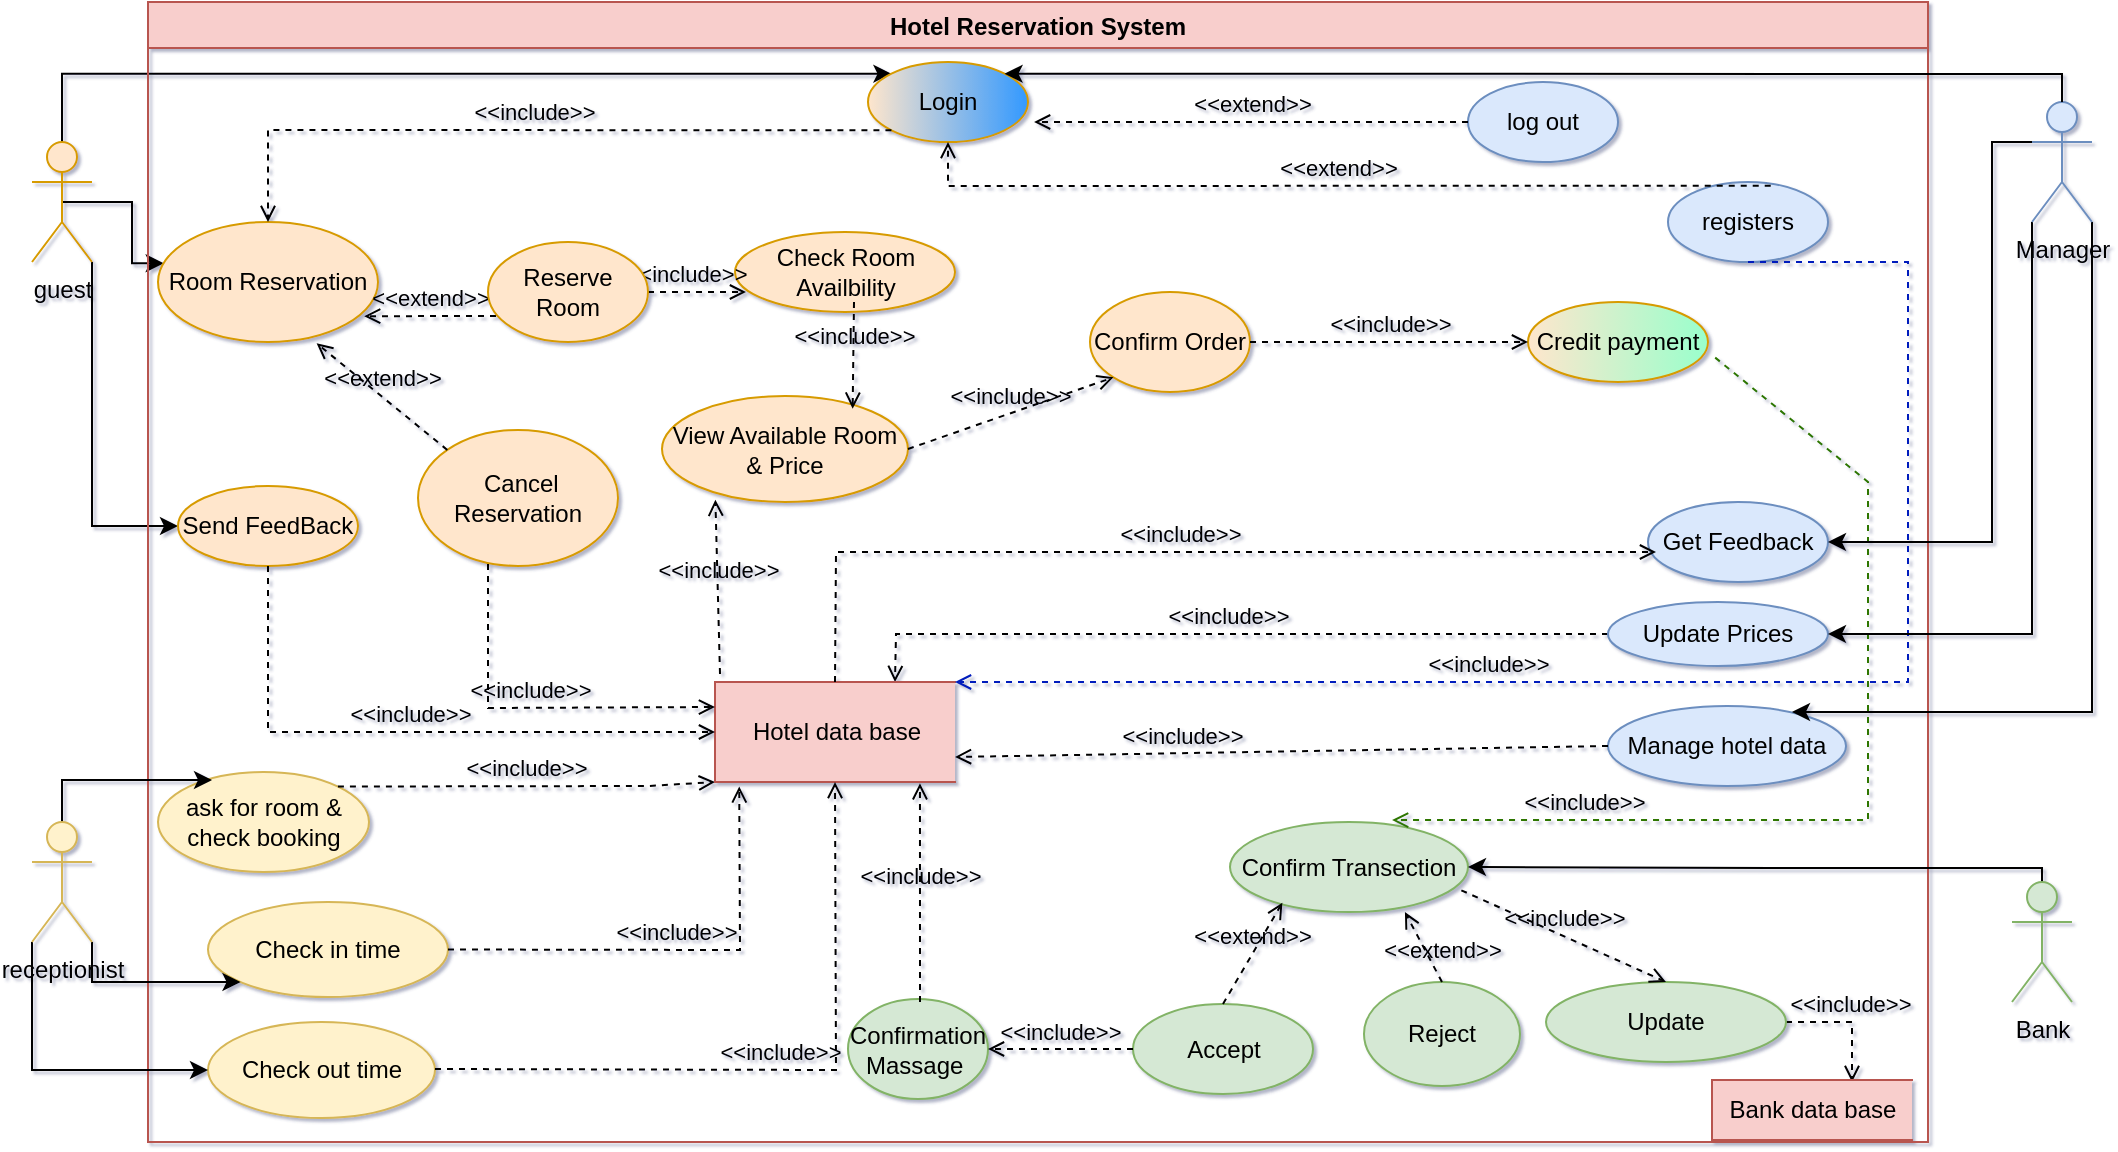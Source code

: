 <mxfile version="16.1.0" type="github">
  <diagram id="2-V__d1XPRfBeipLiVIh" name="Page-1">
    <mxGraphModel dx="1021" dy="967" grid="0" gridSize="10" guides="1" tooltips="1" connect="1" arrows="1" fold="1" page="0" pageScale="1" pageWidth="850" pageHeight="1100" math="0" shadow="1">
      <root>
        <mxCell id="0" />
        <mxCell id="1" parent="0" />
        <mxCell id="g6fRVF89N0frr8c6gZ4i-14" style="edgeStyle=orthogonalEdgeStyle;rounded=0;jumpSize=6;orthogonalLoop=1;jettySize=auto;html=1;exitX=0.5;exitY=0.5;exitDx=0;exitDy=0;exitPerimeter=0;entryX=0.026;entryY=0.344;entryDx=0;entryDy=0;entryPerimeter=0;endSize=6;strokeWidth=1;" parent="1" source="XcRsSz3dHbmi5cUPa2XA-1" target="XcRsSz3dHbmi5cUPa2XA-9" edge="1">
          <mxGeometry relative="1" as="geometry" />
        </mxCell>
        <mxCell id="WZFf5T6H3l5eF_3KUhfD-8" style="edgeStyle=orthogonalEdgeStyle;rounded=0;orthogonalLoop=1;jettySize=auto;html=1;exitX=1;exitY=1;exitDx=0;exitDy=0;exitPerimeter=0;entryX=0;entryY=0.5;entryDx=0;entryDy=0;" parent="1" source="XcRsSz3dHbmi5cUPa2XA-1" target="MNG2Wnu7vpZ2kROJvoPU-10" edge="1">
          <mxGeometry relative="1" as="geometry" />
        </mxCell>
        <mxCell id="M_COvaCvX46usvArkKA6-1" style="edgeStyle=orthogonalEdgeStyle;rounded=0;orthogonalLoop=1;jettySize=auto;html=1;exitX=0.5;exitY=0;exitDx=0;exitDy=0;exitPerimeter=0;entryX=0;entryY=0;entryDx=0;entryDy=0;" parent="1" source="XcRsSz3dHbmi5cUPa2XA-1" target="XcRsSz3dHbmi5cUPa2XA-4" edge="1">
          <mxGeometry relative="1" as="geometry" />
        </mxCell>
        <mxCell id="XcRsSz3dHbmi5cUPa2XA-1" value="guest" style="shape=umlActor;verticalLabelPosition=bottom;verticalAlign=top;html=1;outlineConnect=0;fillColor=#ffe6cc;strokeColor=#d79b00;" parent="1" vertex="1">
          <mxGeometry x="120" y="-60" width="30" height="60" as="geometry" />
        </mxCell>
        <mxCell id="XcRsSz3dHbmi5cUPa2XA-2" value="Hotel Reservation System" style="swimlane;fillColor=#f8cecc;strokeColor=#b85450;" parent="1" vertex="1">
          <mxGeometry x="178" y="-130" width="890" height="570" as="geometry">
            <mxRectangle x="200" y="-140" width="180" height="23" as="alternateBounds" />
          </mxGeometry>
        </mxCell>
        <mxCell id="MNG2Wnu7vpZ2kROJvoPU-4" value="&amp;lt;&amp;lt;include&amp;gt;&amp;gt;" style="html=1;verticalAlign=bottom;labelBackgroundColor=none;endArrow=open;endFill=0;dashed=1;rounded=0;exitX=0;exitY=0.5;exitDx=0;exitDy=0;entryX=0.75;entryY=0;entryDx=0;entryDy=0;" parent="XcRsSz3dHbmi5cUPa2XA-2" source="MNG2Wnu7vpZ2kROJvoPU-2" target="g6fRVF89N0frr8c6gZ4i-6" edge="1">
          <mxGeometry width="160" relative="1" as="geometry">
            <mxPoint x="370" y="290" as="sourcePoint" />
            <mxPoint x="410" y="270" as="targetPoint" />
            <Array as="points">
              <mxPoint x="374" y="316" />
            </Array>
          </mxGeometry>
        </mxCell>
        <mxCell id="XcRsSz3dHbmi5cUPa2XA-4" value="Login" style="ellipse;whiteSpace=wrap;html=1;gradientDirection=east;fillColor=#ffe6cc;strokeColor=#d79b00;gradientColor=#3399FF;" parent="XcRsSz3dHbmi5cUPa2XA-2" vertex="1">
          <mxGeometry x="360" y="30" width="80" height="40" as="geometry" />
        </mxCell>
        <mxCell id="XcRsSz3dHbmi5cUPa2XA-7" value="Check Room Availbility" style="ellipse;whiteSpace=wrap;html=1;fillColor=#ffe6cc;strokeColor=#d79b00;" parent="XcRsSz3dHbmi5cUPa2XA-2" vertex="1">
          <mxGeometry x="293.5" y="115" width="110" height="40" as="geometry" />
        </mxCell>
        <mxCell id="XcRsSz3dHbmi5cUPa2XA-9" value="Room Reservation" style="ellipse;whiteSpace=wrap;html=1;fillColor=#ffe6cc;strokeColor=#d79b00;" parent="XcRsSz3dHbmi5cUPa2XA-2" vertex="1">
          <mxGeometry x="5" y="110" width="110" height="60" as="geometry" />
        </mxCell>
        <mxCell id="Sf3XW1H4hBjx1v4OMdXL-1" value="Manage hotel data" style="ellipse;whiteSpace=wrap;html=1;fillColor=#dae8fc;strokeColor=#6c8ebf;" parent="XcRsSz3dHbmi5cUPa2XA-2" vertex="1">
          <mxGeometry x="730" y="352" width="119" height="40" as="geometry" />
        </mxCell>
        <mxCell id="Sf3XW1H4hBjx1v4OMdXL-6" value="ask for room &amp;amp; check booking" style="ellipse;whiteSpace=wrap;html=1;fillColor=#fff2cc;strokeColor=#d6b656;" parent="XcRsSz3dHbmi5cUPa2XA-2" vertex="1">
          <mxGeometry x="5" y="385" width="105.5" height="50" as="geometry" />
        </mxCell>
        <mxCell id="Sf3XW1H4hBjx1v4OMdXL-7" value="Check in time" style="ellipse;whiteSpace=wrap;html=1;fillColor=#fff2cc;strokeColor=#d6b656;" parent="XcRsSz3dHbmi5cUPa2XA-2" vertex="1">
          <mxGeometry x="30" y="450" width="120" height="47.5" as="geometry" />
        </mxCell>
        <mxCell id="Sf3XW1H4hBjx1v4OMdXL-8" value="Confirm Transection" style="ellipse;whiteSpace=wrap;html=1;fillColor=#d5e8d4;strokeColor=#82b366;" parent="XcRsSz3dHbmi5cUPa2XA-2" vertex="1">
          <mxGeometry x="541" y="410" width="119" height="45" as="geometry" />
        </mxCell>
        <mxCell id="_IYdy7Do-wZ9eUBrCJ6A-9" value="View Available Room &amp;amp; Price" style="ellipse;whiteSpace=wrap;html=1;fillColor=#ffe6cc;strokeColor=#d79b00;" parent="XcRsSz3dHbmi5cUPa2XA-2" vertex="1">
          <mxGeometry x="257" y="197" width="123" height="53" as="geometry" />
        </mxCell>
        <mxCell id="_IYdy7Do-wZ9eUBrCJ6A-16" value="Accept" style="ellipse;whiteSpace=wrap;html=1;fillColor=#d5e8d4;strokeColor=#82b366;" parent="XcRsSz3dHbmi5cUPa2XA-2" vertex="1">
          <mxGeometry x="492.5" y="501" width="90" height="45" as="geometry" />
        </mxCell>
        <mxCell id="_IYdy7Do-wZ9eUBrCJ6A-17" value="Reject" style="ellipse;whiteSpace=wrap;html=1;fillColor=#d5e8d4;strokeColor=#82b366;" parent="XcRsSz3dHbmi5cUPa2XA-2" vertex="1">
          <mxGeometry x="608" y="490" width="78" height="52" as="geometry" />
        </mxCell>
        <mxCell id="_IYdy7Do-wZ9eUBrCJ6A-19" value="&amp;lt;&amp;lt;include&amp;gt;&amp;gt;" style="html=1;verticalAlign=bottom;labelBackgroundColor=none;endArrow=open;endFill=0;dashed=1;rounded=0;exitX=1;exitY=0.5;exitDx=0;exitDy=0;" parent="XcRsSz3dHbmi5cUPa2XA-2" source="_IYdy7Do-wZ9eUBrCJ6A-22" edge="1">
          <mxGeometry width="160" relative="1" as="geometry">
            <mxPoint x="852" y="540" as="sourcePoint" />
            <mxPoint x="852" y="540" as="targetPoint" />
            <Array as="points">
              <mxPoint x="852" y="510" />
            </Array>
          </mxGeometry>
        </mxCell>
        <mxCell id="_IYdy7Do-wZ9eUBrCJ6A-20" value="&amp;lt;&amp;lt;extend&amp;gt;&amp;gt;" style="html=1;verticalAlign=bottom;labelBackgroundColor=none;endArrow=open;endFill=0;dashed=1;rounded=0;entryX=0.22;entryY=0.897;entryDx=0;entryDy=0;exitX=0.5;exitY=0;exitDx=0;exitDy=0;entryPerimeter=0;" parent="XcRsSz3dHbmi5cUPa2XA-2" source="_IYdy7Do-wZ9eUBrCJ6A-16" target="Sf3XW1H4hBjx1v4OMdXL-8" edge="1">
          <mxGeometry width="160" relative="1" as="geometry">
            <mxPoint x="-90" y="272.5" as="sourcePoint" />
            <mxPoint x="-173.285" y="226.688" as="targetPoint" />
            <Array as="points" />
          </mxGeometry>
        </mxCell>
        <mxCell id="_IYdy7Do-wZ9eUBrCJ6A-21" value="&amp;lt;&amp;lt;extend&amp;gt;&amp;gt;" style="html=1;verticalAlign=bottom;labelBackgroundColor=none;endArrow=open;endFill=0;dashed=1;rounded=0;entryX=0.735;entryY=1.001;entryDx=0;entryDy=0;exitX=0.5;exitY=0;exitDx=0;exitDy=0;entryPerimeter=0;" parent="XcRsSz3dHbmi5cUPa2XA-2" source="_IYdy7Do-wZ9eUBrCJ6A-17" target="Sf3XW1H4hBjx1v4OMdXL-8" edge="1">
          <mxGeometry x="-0.671" y="-3" width="160" relative="1" as="geometry">
            <mxPoint x="479" y="341.5" as="sourcePoint" />
            <mxPoint x="398.53" y="275.949" as="targetPoint" />
            <mxPoint as="offset" />
          </mxGeometry>
        </mxCell>
        <mxCell id="_IYdy7Do-wZ9eUBrCJ6A-22" value="Update" style="ellipse;whiteSpace=wrap;html=1;fillColor=#d5e8d4;strokeColor=#82b366;" parent="XcRsSz3dHbmi5cUPa2XA-2" vertex="1">
          <mxGeometry x="699" y="490" width="120" height="40" as="geometry" />
        </mxCell>
        <mxCell id="_IYdy7Do-wZ9eUBrCJ6A-26" value="&amp;lt;&amp;lt;include&amp;gt;&amp;gt;" style="html=1;verticalAlign=bottom;labelBackgroundColor=none;endArrow=open;endFill=0;dashed=1;rounded=0;entryX=0.5;entryY=0;entryDx=0;entryDy=0;endSize=6;jumpSize=6;strokeWidth=1;exitX=0;exitY=1;exitDx=0;exitDy=0;" parent="XcRsSz3dHbmi5cUPa2XA-2" source="XcRsSz3dHbmi5cUPa2XA-4" target="XcRsSz3dHbmi5cUPa2XA-9" edge="1">
          <mxGeometry width="160" relative="1" as="geometry">
            <mxPoint x="355" y="70" as="sourcePoint" />
            <mxPoint x="350" y="130" as="targetPoint" />
            <Array as="points">
              <mxPoint x="60" y="64" />
            </Array>
          </mxGeometry>
        </mxCell>
        <mxCell id="_IYdy7Do-wZ9eUBrCJ6A-32" value="&amp;lt;&amp;lt;include&amp;gt;&amp;gt;" style="html=1;verticalAlign=bottom;labelBackgroundColor=none;endArrow=open;endFill=0;dashed=1;rounded=0;entryX=0.775;entryY=0.12;entryDx=0;entryDy=0;entryPerimeter=0;" parent="XcRsSz3dHbmi5cUPa2XA-2" target="_IYdy7Do-wZ9eUBrCJ6A-9" edge="1">
          <mxGeometry width="160" relative="1" as="geometry">
            <mxPoint x="353" y="150" as="sourcePoint" />
            <mxPoint x="360" y="140" as="targetPoint" />
            <Array as="points" />
          </mxGeometry>
        </mxCell>
        <mxCell id="_IYdy7Do-wZ9eUBrCJ6A-70" value="&amp;lt;&amp;lt;include&amp;gt;&amp;gt;" style="html=1;verticalAlign=bottom;labelBackgroundColor=none;endArrow=open;endFill=0;dashed=1;rounded=0;exitX=1;exitY=0;exitDx=0;exitDy=0;entryX=0;entryY=1;entryDx=0;entryDy=0;" parent="XcRsSz3dHbmi5cUPa2XA-2" source="Sf3XW1H4hBjx1v4OMdXL-6" target="g6fRVF89N0frr8c6gZ4i-6" edge="1">
          <mxGeometry width="160" relative="1" as="geometry">
            <mxPoint x="161.25" y="477.5" as="sourcePoint" />
            <mxPoint x="309.04" y="223.28" as="targetPoint" />
            <Array as="points">
              <mxPoint x="250" y="392" />
            </Array>
          </mxGeometry>
        </mxCell>
        <mxCell id="_IYdy7Do-wZ9eUBrCJ6A-74" value="Confirmation Massage&amp;nbsp;" style="ellipse;whiteSpace=wrap;html=1;fillColor=#d5e8d4;strokeColor=#82b366;" parent="XcRsSz3dHbmi5cUPa2XA-2" vertex="1">
          <mxGeometry x="350" y="498.5" width="70" height="50" as="geometry" />
        </mxCell>
        <mxCell id="_IYdy7Do-wZ9eUBrCJ6A-76" value="&amp;lt;&amp;lt;include&amp;gt;&amp;gt;" style="html=1;verticalAlign=bottom;labelBackgroundColor=none;endArrow=open;endFill=0;dashed=1;rounded=0;entryX=1;entryY=0.5;entryDx=0;entryDy=0;" parent="XcRsSz3dHbmi5cUPa2XA-2" source="_IYdy7Do-wZ9eUBrCJ6A-16" target="_IYdy7Do-wZ9eUBrCJ6A-74" edge="1">
          <mxGeometry width="160" relative="1" as="geometry">
            <mxPoint x="872.0" y="350" as="sourcePoint" />
            <mxPoint x="440" y="530" as="targetPoint" />
          </mxGeometry>
        </mxCell>
        <mxCell id="_IYdy7Do-wZ9eUBrCJ6A-33" value="&amp;lt;&amp;lt;include&amp;gt;&amp;gt;" style="html=1;verticalAlign=bottom;labelBackgroundColor=none;endArrow=open;endFill=0;dashed=1;rounded=0;exitX=1;exitY=0.5;exitDx=0;exitDy=0;entryX=0.101;entryY=1.044;entryDx=0;entryDy=0;entryPerimeter=0;" parent="XcRsSz3dHbmi5cUPa2XA-2" source="Sf3XW1H4hBjx1v4OMdXL-7" target="g6fRVF89N0frr8c6gZ4i-6" edge="1">
          <mxGeometry width="160" relative="1" as="geometry">
            <mxPoint x="261.95" y="150.64" as="sourcePoint" />
            <mxPoint x="340" y="230" as="targetPoint" />
            <Array as="points">
              <mxPoint x="296" y="474" />
            </Array>
          </mxGeometry>
        </mxCell>
        <mxCell id="_IYdy7Do-wZ9eUBrCJ6A-78" value="&amp;lt;&amp;lt;include&amp;gt;&amp;gt;" style="html=1;verticalAlign=bottom;labelBackgroundColor=none;endArrow=open;endFill=0;dashed=1;rounded=0;entryX=1;entryY=0.75;entryDx=0;entryDy=0;exitX=0;exitY=0.5;exitDx=0;exitDy=0;" parent="XcRsSz3dHbmi5cUPa2XA-2" source="Sf3XW1H4hBjx1v4OMdXL-1" edge="1">
          <mxGeometry x="0.306" width="160" relative="1" as="geometry">
            <mxPoint x="730" y="370" as="sourcePoint" />
            <mxPoint x="403.5" y="377.5" as="targetPoint" />
            <Array as="points" />
            <mxPoint as="offset" />
          </mxGeometry>
        </mxCell>
        <mxCell id="vngWo0SiOwcMVRFuQw_g-2" value="&amp;nbsp;Cancel Reservation" style="ellipse;whiteSpace=wrap;html=1;fillColor=#ffe6cc;strokeColor=#d79b00;" parent="XcRsSz3dHbmi5cUPa2XA-2" vertex="1">
          <mxGeometry x="135" y="214" width="100" height="68" as="geometry" />
        </mxCell>
        <mxCell id="vngWo0SiOwcMVRFuQw_g-3" value="&amp;lt;&amp;lt;extend&amp;gt;&amp;gt;" style="html=1;verticalAlign=bottom;labelBackgroundColor=none;endArrow=open;endFill=0;dashed=1;rounded=0;entryX=0.937;entryY=0.785;entryDx=0;entryDy=0;exitX=0.05;exitY=0.74;exitDx=0;exitDy=0;entryPerimeter=0;exitPerimeter=0;" parent="XcRsSz3dHbmi5cUPa2XA-2" source="vngWo0SiOwcMVRFuQw_g-1" target="XcRsSz3dHbmi5cUPa2XA-9" edge="1">
          <mxGeometry width="160" relative="1" as="geometry">
            <mxPoint x="20.0" y="226.25" as="sourcePoint" />
            <mxPoint x="36.039" y="151.175" as="targetPoint" />
            <Array as="points" />
          </mxGeometry>
        </mxCell>
        <mxCell id="vngWo0SiOwcMVRFuQw_g-4" value="&amp;lt;&amp;lt;extend&amp;gt;&amp;gt;" style="html=1;verticalAlign=bottom;labelBackgroundColor=none;endArrow=open;endFill=0;dashed=1;rounded=0;entryX=0.721;entryY=1.011;entryDx=0;entryDy=0;exitX=0;exitY=0;exitDx=0;exitDy=0;entryPerimeter=0;" parent="XcRsSz3dHbmi5cUPa2XA-2" source="vngWo0SiOwcMVRFuQw_g-2" target="XcRsSz3dHbmi5cUPa2XA-9" edge="1">
          <mxGeometry width="160" relative="1" as="geometry">
            <mxPoint x="30.0" y="236.25" as="sourcePoint" />
            <mxPoint x="46.039" y="161.175" as="targetPoint" />
          </mxGeometry>
        </mxCell>
        <mxCell id="vngWo0SiOwcMVRFuQw_g-6" value="&amp;lt;&amp;lt;include&amp;gt;&amp;gt;" style="html=1;verticalAlign=bottom;labelBackgroundColor=none;endArrow=open;endFill=0;dashed=1;rounded=0;startArrow=none;" parent="XcRsSz3dHbmi5cUPa2XA-2" source="vngWo0SiOwcMVRFuQw_g-1" edge="1">
          <mxGeometry x="-0.222" width="160" relative="1" as="geometry">
            <mxPoint x="220" y="155" as="sourcePoint" />
            <mxPoint x="299" y="145" as="targetPoint" />
            <Array as="points" />
            <mxPoint as="offset" />
          </mxGeometry>
        </mxCell>
        <mxCell id="vngWo0SiOwcMVRFuQw_g-7" value="&amp;lt;&amp;lt;include&amp;gt;&amp;gt;" style="html=1;verticalAlign=bottom;labelBackgroundColor=none;endArrow=open;endFill=0;dashed=1;rounded=0;entryX=0.854;entryY=1.013;entryDx=0;entryDy=0;entryPerimeter=0;" parent="XcRsSz3dHbmi5cUPa2XA-2" target="g6fRVF89N0frr8c6gZ4i-6" edge="1">
          <mxGeometry width="160" relative="1" as="geometry">
            <mxPoint x="386" y="500" as="sourcePoint" />
            <mxPoint x="430" y="230" as="targetPoint" />
            <Array as="points" />
          </mxGeometry>
        </mxCell>
        <mxCell id="g6fRVF89N0frr8c6gZ4i-6" value="Hotel data base" style="html=1;dashed=0;whitespace=wrap;shape=partialRectangle;right=0;fillColor=#f8cecc;strokeColor=#b85450;" parent="XcRsSz3dHbmi5cUPa2XA-2" vertex="1">
          <mxGeometry x="283.5" y="340" width="120" height="50" as="geometry" />
        </mxCell>
        <mxCell id="g6fRVF89N0frr8c6gZ4i-7" value="Bank data base" style="html=1;dashed=0;whitespace=wrap;shape=partialRectangle;right=0;fillColor=#f8cecc;strokeColor=#b85450;" parent="XcRsSz3dHbmi5cUPa2XA-2" vertex="1">
          <mxGeometry x="782" y="539" width="100" height="30" as="geometry" />
        </mxCell>
        <mxCell id="g6fRVF89N0frr8c6gZ4i-10" value="log out" style="ellipse;whiteSpace=wrap;html=1;fillColor=#dae8fc;strokeColor=#6c8ebf;" parent="XcRsSz3dHbmi5cUPa2XA-2" vertex="1">
          <mxGeometry x="660" y="40" width="75" height="40" as="geometry" />
        </mxCell>
        <mxCell id="g6fRVF89N0frr8c6gZ4i-9" value="&amp;lt;&amp;lt;extend&amp;gt;&amp;gt;" style="html=1;verticalAlign=bottom;labelBackgroundColor=none;endArrow=open;endFill=0;dashed=1;rounded=0;exitX=0;exitY=0.5;exitDx=0;exitDy=0;entryX=1.038;entryY=0.75;entryDx=0;entryDy=0;entryPerimeter=0;" parent="XcRsSz3dHbmi5cUPa2XA-2" source="g6fRVF89N0frr8c6gZ4i-10" target="XcRsSz3dHbmi5cUPa2XA-4" edge="1">
          <mxGeometry width="160" relative="1" as="geometry">
            <mxPoint x="480" y="90" as="sourcePoint" />
            <mxPoint x="420" y="70" as="targetPoint" />
          </mxGeometry>
        </mxCell>
        <mxCell id="g6fRVF89N0frr8c6gZ4i-11" value="registers" style="ellipse;whiteSpace=wrap;html=1;fillColor=#dae8fc;strokeColor=#6c8ebf;" parent="XcRsSz3dHbmi5cUPa2XA-2" vertex="1">
          <mxGeometry x="760" y="90" width="80" height="40" as="geometry" />
        </mxCell>
        <mxCell id="g6fRVF89N0frr8c6gZ4i-13" value="&amp;lt;&amp;lt;extend&amp;gt;&amp;gt;" style="html=1;verticalAlign=bottom;labelBackgroundColor=none;endArrow=open;endFill=0;dashed=1;rounded=0;exitX=0.642;exitY=0.046;exitDx=0;exitDy=0;entryX=0.5;entryY=1;entryDx=0;entryDy=0;exitPerimeter=0;" parent="XcRsSz3dHbmi5cUPa2XA-2" source="g6fRVF89N0frr8c6gZ4i-11" target="XcRsSz3dHbmi5cUPa2XA-4" edge="1">
          <mxGeometry width="160" relative="1" as="geometry">
            <mxPoint x="430.0" y="170" as="sourcePoint" />
            <mxPoint x="430" y="80" as="targetPoint" />
            <Array as="points">
              <mxPoint x="400" y="92" />
            </Array>
          </mxGeometry>
        </mxCell>
        <mxCell id="g6fRVF89N0frr8c6gZ4i-15" value="&amp;lt;&amp;lt;include&amp;gt;&amp;gt;" style="html=1;verticalAlign=bottom;labelBackgroundColor=none;endArrow=open;endFill=0;dashed=1;rounded=0;exitX=0.5;exitY=1;exitDx=0;exitDy=0;fillColor=#0050ef;strokeColor=#001DBC;entryX=1;entryY=0;entryDx=0;entryDy=0;" parent="XcRsSz3dHbmi5cUPa2XA-2" source="g6fRVF89N0frr8c6gZ4i-11" target="g6fRVF89N0frr8c6gZ4i-6" edge="1">
          <mxGeometry x="0.306" width="160" relative="1" as="geometry">
            <mxPoint x="780" y="140" as="sourcePoint" />
            <mxPoint x="410" y="340" as="targetPoint" />
            <Array as="points">
              <mxPoint x="820" y="130" />
              <mxPoint x="880" y="130" />
              <mxPoint x="880" y="340" />
            </Array>
            <mxPoint as="offset" />
          </mxGeometry>
        </mxCell>
        <mxCell id="MNG2Wnu7vpZ2kROJvoPU-2" value="Update Prices" style="ellipse;whiteSpace=wrap;html=1;fillColor=#dae8fc;strokeColor=#6c8ebf;" parent="XcRsSz3dHbmi5cUPa2XA-2" vertex="1">
          <mxGeometry x="730" y="300" width="110" height="32" as="geometry" />
        </mxCell>
        <mxCell id="MNG2Wnu7vpZ2kROJvoPU-6" value="Credit payment" style="ellipse;whiteSpace=wrap;html=1;fillColor=#ffe6cc;strokeColor=#d79b00;gradientColor=#99FFCC;gradientDirection=east;" parent="XcRsSz3dHbmi5cUPa2XA-2" vertex="1">
          <mxGeometry x="690" y="150" width="90" height="40" as="geometry" />
        </mxCell>
        <mxCell id="WZFf5T6H3l5eF_3KUhfD-1" value="Confirm Order" style="ellipse;whiteSpace=wrap;html=1;fillColor=#ffe6cc;strokeColor=#d79b00;" parent="XcRsSz3dHbmi5cUPa2XA-2" vertex="1">
          <mxGeometry x="471" y="145" width="80" height="50" as="geometry" />
        </mxCell>
        <mxCell id="WZFf5T6H3l5eF_3KUhfD-2" value="&amp;lt;&amp;lt;include&amp;gt;&amp;gt;" style="html=1;verticalAlign=bottom;labelBackgroundColor=none;endArrow=open;endFill=0;dashed=1;rounded=0;entryX=0;entryY=1;entryDx=0;entryDy=0;exitX=1;exitY=0.5;exitDx=0;exitDy=0;" parent="XcRsSz3dHbmi5cUPa2XA-2" source="_IYdy7Do-wZ9eUBrCJ6A-9" target="WZFf5T6H3l5eF_3KUhfD-1" edge="1">
          <mxGeometry width="160" relative="1" as="geometry">
            <mxPoint x="430" y="180" as="sourcePoint" />
            <mxPoint x="628" y="151.98" as="targetPoint" />
            <Array as="points" />
          </mxGeometry>
        </mxCell>
        <mxCell id="WZFf5T6H3l5eF_3KUhfD-3" value="&amp;lt;&amp;lt;include&amp;gt;&amp;gt;" style="html=1;verticalAlign=bottom;labelBackgroundColor=none;endArrow=open;endFill=0;dashed=1;rounded=0;entryX=0;entryY=0.5;entryDx=0;entryDy=0;" parent="XcRsSz3dHbmi5cUPa2XA-2" source="WZFf5T6H3l5eF_3KUhfD-1" target="MNG2Wnu7vpZ2kROJvoPU-6" edge="1">
          <mxGeometry width="160" relative="1" as="geometry">
            <mxPoint x="414.86" y="281.25" as="sourcePoint" />
            <mxPoint x="750" y="192" as="targetPoint" />
            <Array as="points" />
          </mxGeometry>
        </mxCell>
        <mxCell id="WZFf5T6H3l5eF_3KUhfD-4" value="&amp;lt;&amp;lt;include&amp;gt;&amp;gt;" style="html=1;verticalAlign=bottom;labelBackgroundColor=none;endArrow=open;endFill=0;dashed=1;rounded=0;exitX=1.04;exitY=0.695;exitDx=0;exitDy=0;entryX=0.681;entryY=-0.022;entryDx=0;entryDy=0;entryPerimeter=0;fillColor=#60a917;strokeColor=#2D7600;exitPerimeter=0;" parent="XcRsSz3dHbmi5cUPa2XA-2" source="MNG2Wnu7vpZ2kROJvoPU-6" target="Sf3XW1H4hBjx1v4OMdXL-8" edge="1">
          <mxGeometry x="0.621" width="160" relative="1" as="geometry">
            <mxPoint x="639" y="240" as="sourcePoint" />
            <mxPoint x="648" y="171.98" as="targetPoint" />
            <Array as="points">
              <mxPoint x="860" y="240" />
              <mxPoint x="860" y="409" />
            </Array>
            <mxPoint as="offset" />
          </mxGeometry>
        </mxCell>
        <mxCell id="vngWo0SiOwcMVRFuQw_g-1" value="Reserve Room" style="ellipse;whiteSpace=wrap;html=1;fillColor=#ffe6cc;strokeColor=#d79b00;" parent="XcRsSz3dHbmi5cUPa2XA-2" vertex="1">
          <mxGeometry x="170" y="120" width="80" height="50" as="geometry" />
        </mxCell>
        <mxCell id="vngWo0SiOwcMVRFuQw_g-5" value="&amp;lt;&amp;lt;include&amp;gt;&amp;gt;" style="html=1;verticalAlign=bottom;labelBackgroundColor=none;endArrow=open;endFill=0;dashed=1;rounded=0;entryX=0;entryY=0.25;entryDx=0;entryDy=0;startArrow=none;exitX=0.35;exitY=0.985;exitDx=0;exitDy=0;exitPerimeter=0;" parent="XcRsSz3dHbmi5cUPa2XA-2" source="vngWo0SiOwcMVRFuQw_g-2" target="g6fRVF89N0frr8c6gZ4i-6" edge="1">
          <mxGeometry width="160" relative="1" as="geometry">
            <mxPoint x="170" y="290" as="sourcePoint" />
            <mxPoint x="290" y="360" as="targetPoint" />
            <Array as="points">
              <mxPoint x="170" y="353" />
            </Array>
          </mxGeometry>
        </mxCell>
        <mxCell id="MNG2Wnu7vpZ2kROJvoPU-10" value="Send FeedBack" style="ellipse;whiteSpace=wrap;html=1;fillColor=#ffe6cc;strokeColor=#d79b00;" parent="XcRsSz3dHbmi5cUPa2XA-2" vertex="1">
          <mxGeometry x="15" y="242" width="90" height="40" as="geometry" />
        </mxCell>
        <mxCell id="WZFf5T6H3l5eF_3KUhfD-9" value="&amp;lt;&amp;lt;include&amp;gt;&amp;gt;" style="html=1;verticalAlign=bottom;labelBackgroundColor=none;endArrow=open;endFill=0;dashed=1;rounded=0;exitX=0.5;exitY=1;exitDx=0;exitDy=0;entryX=0;entryY=0.5;entryDx=0;entryDy=0;startArrow=none;" parent="XcRsSz3dHbmi5cUPa2XA-2" source="MNG2Wnu7vpZ2kROJvoPU-10" target="g6fRVF89N0frr8c6gZ4i-6" edge="1">
          <mxGeometry width="160" relative="1" as="geometry">
            <mxPoint x="181" y="289.008" as="sourcePoint" />
            <mxPoint x="293.5" y="362.5" as="targetPoint" />
            <Array as="points">
              <mxPoint x="60" y="365" />
            </Array>
          </mxGeometry>
        </mxCell>
        <mxCell id="MNG2Wnu7vpZ2kROJvoPU-9" value="Get Feedback" style="ellipse;whiteSpace=wrap;html=1;fillColor=#dae8fc;strokeColor=#6c8ebf;" parent="XcRsSz3dHbmi5cUPa2XA-2" vertex="1">
          <mxGeometry x="750" y="250" width="90" height="40" as="geometry" />
        </mxCell>
        <mxCell id="5G63U3bGQChEz7zoIm1e-7" value="Check out time" style="ellipse;whiteSpace=wrap;html=1;fillColor=#fff2cc;strokeColor=#d6b656;" parent="XcRsSz3dHbmi5cUPa2XA-2" vertex="1">
          <mxGeometry x="30" y="510" width="113.5" height="48" as="geometry" />
        </mxCell>
        <mxCell id="5G63U3bGQChEz7zoIm1e-8" value="&amp;lt;&amp;lt;include&amp;gt;&amp;gt;" style="html=1;verticalAlign=bottom;labelBackgroundColor=none;endArrow=open;endFill=0;dashed=1;rounded=0;entryX=0.5;entryY=1;entryDx=0;entryDy=0;" parent="XcRsSz3dHbmi5cUPa2XA-2" target="g6fRVF89N0frr8c6gZ4i-6" edge="1">
          <mxGeometry width="160" relative="1" as="geometry">
            <mxPoint x="143.5" y="533.5" as="sourcePoint" />
            <mxPoint x="303.5" y="533.5" as="targetPoint" />
            <Array as="points">
              <mxPoint x="344" y="534" />
            </Array>
          </mxGeometry>
        </mxCell>
        <mxCell id="5G63U3bGQChEz7zoIm1e-13" value="&amp;lt;&amp;lt;include&amp;gt;&amp;gt;" style="html=1;verticalAlign=bottom;labelBackgroundColor=none;endArrow=open;endFill=0;dashed=1;rounded=0;entryX=0.217;entryY=0.978;entryDx=0;entryDy=0;entryPerimeter=0;" parent="XcRsSz3dHbmi5cUPa2XA-2" target="_IYdy7Do-wZ9eUBrCJ6A-9" edge="1">
          <mxGeometry width="160" relative="1" as="geometry">
            <mxPoint x="286" y="336" as="sourcePoint" />
            <mxPoint x="413" y="246" as="targetPoint" />
          </mxGeometry>
        </mxCell>
        <mxCell id="5G63U3bGQChEz7zoIm1e-14" value="&amp;lt;&amp;lt;include&amp;gt;&amp;gt;" style="html=1;verticalAlign=bottom;labelBackgroundColor=none;endArrow=open;endFill=0;dashed=1;rounded=0;entryX=0.5;entryY=0;entryDx=0;entryDy=0;exitX=0.972;exitY=0.759;exitDx=0;exitDy=0;exitPerimeter=0;" parent="XcRsSz3dHbmi5cUPa2XA-2" source="Sf3XW1H4hBjx1v4OMdXL-8" target="_IYdy7Do-wZ9eUBrCJ6A-22" edge="1">
          <mxGeometry width="160" relative="1" as="geometry">
            <mxPoint x="734" y="451" as="sourcePoint" />
            <mxPoint x="702" y="552" as="targetPoint" />
            <Array as="points" />
          </mxGeometry>
        </mxCell>
        <mxCell id="5G63U3bGQChEz7zoIm1e-15" value="&amp;lt;&amp;lt;include&amp;gt;&amp;gt;" style="html=1;verticalAlign=bottom;labelBackgroundColor=none;endArrow=open;endFill=0;dashed=1;rounded=0;exitX=0.5;exitY=0;exitDx=0;exitDy=0;" parent="XcRsSz3dHbmi5cUPa2XA-2" source="g6fRVF89N0frr8c6gZ4i-6" edge="1">
          <mxGeometry width="160" relative="1" as="geometry">
            <mxPoint x="337" y="327" as="sourcePoint" />
            <mxPoint x="754" y="275" as="targetPoint" />
            <Array as="points">
              <mxPoint x="344" y="275" />
            </Array>
          </mxGeometry>
        </mxCell>
        <mxCell id="Sf3XW1H4hBjx1v4OMdXL-10" style="edgeStyle=orthogonalEdgeStyle;rounded=0;orthogonalLoop=1;jettySize=auto;html=1;exitX=0.5;exitY=0;exitDx=0;exitDy=0;exitPerimeter=0;entryX=0.256;entryY=0.08;entryDx=0;entryDy=0;entryPerimeter=0;" parent="1" source="XcRsSz3dHbmi5cUPa2XA-3" target="Sf3XW1H4hBjx1v4OMdXL-6" edge="1">
          <mxGeometry relative="1" as="geometry">
            <Array as="points">
              <mxPoint x="135" y="259" />
            </Array>
            <mxPoint x="270" y="270" as="targetPoint" />
          </mxGeometry>
        </mxCell>
        <mxCell id="Sf3XW1H4hBjx1v4OMdXL-11" style="edgeStyle=orthogonalEdgeStyle;rounded=0;orthogonalLoop=1;jettySize=auto;html=1;exitX=1;exitY=1;exitDx=0;exitDy=0;exitPerimeter=0;" parent="1" source="XcRsSz3dHbmi5cUPa2XA-3" target="Sf3XW1H4hBjx1v4OMdXL-7" edge="1">
          <mxGeometry relative="1" as="geometry">
            <Array as="points">
              <mxPoint x="150" y="360" />
            </Array>
          </mxGeometry>
        </mxCell>
        <mxCell id="5G63U3bGQChEz7zoIm1e-5" style="edgeStyle=orthogonalEdgeStyle;rounded=0;orthogonalLoop=1;jettySize=auto;html=1;exitX=0;exitY=1;exitDx=0;exitDy=0;exitPerimeter=0;entryX=0;entryY=0.5;entryDx=0;entryDy=0;" parent="1" source="XcRsSz3dHbmi5cUPa2XA-3" target="5G63U3bGQChEz7zoIm1e-7" edge="1">
          <mxGeometry relative="1" as="geometry">
            <mxPoint x="160" y="410" as="targetPoint" />
          </mxGeometry>
        </mxCell>
        <mxCell id="XcRsSz3dHbmi5cUPa2XA-3" value="receptionist" style="shape=umlActor;verticalLabelPosition=bottom;verticalAlign=top;html=1;outlineConnect=0;fillColor=#fff2cc;strokeColor=#d6b656;" parent="1" vertex="1">
          <mxGeometry x="120" y="280" width="30" height="60" as="geometry" />
        </mxCell>
        <mxCell id="g6fRVF89N0frr8c6gZ4i-2" style="edgeStyle=orthogonalEdgeStyle;rounded=0;orthogonalLoop=1;jettySize=auto;html=1;exitX=0.5;exitY=0;exitDx=0;exitDy=0;exitPerimeter=0;entryX=1;entryY=0.5;entryDx=0;entryDy=0;" parent="1" source="XcRsSz3dHbmi5cUPa2XA-19" target="Sf3XW1H4hBjx1v4OMdXL-8" edge="1">
          <mxGeometry relative="1" as="geometry">
            <mxPoint x="1001.0" y="230" as="targetPoint" />
            <Array as="points">
              <mxPoint x="1125" y="303" />
              <mxPoint x="990" y="303" />
            </Array>
          </mxGeometry>
        </mxCell>
        <mxCell id="XcRsSz3dHbmi5cUPa2XA-19" value="Bank" style="shape=umlActor;verticalLabelPosition=bottom;verticalAlign=top;html=1;outlineConnect=0;fillColor=#d5e8d4;strokeColor=#82b366;" parent="1" vertex="1">
          <mxGeometry x="1110" y="310" width="30" height="60" as="geometry" />
        </mxCell>
        <mxCell id="g6fRVF89N0frr8c6gZ4i-8" style="edgeStyle=orthogonalEdgeStyle;rounded=0;orthogonalLoop=1;jettySize=auto;html=1;exitX=1;exitY=1;exitDx=0;exitDy=0;exitPerimeter=0;entryX=0.773;entryY=0.075;entryDx=0;entryDy=0;entryPerimeter=0;" parent="1" source="XcRsSz3dHbmi5cUPa2XA-22" target="Sf3XW1H4hBjx1v4OMdXL-1" edge="1">
          <mxGeometry relative="1" as="geometry">
            <Array as="points">
              <mxPoint x="1150" y="225" />
            </Array>
          </mxGeometry>
        </mxCell>
        <mxCell id="MNG2Wnu7vpZ2kROJvoPU-3" style="edgeStyle=orthogonalEdgeStyle;rounded=0;orthogonalLoop=1;jettySize=auto;html=1;exitX=0;exitY=1;exitDx=0;exitDy=0;exitPerimeter=0;entryX=1;entryY=0.5;entryDx=0;entryDy=0;" parent="1" source="XcRsSz3dHbmi5cUPa2XA-22" target="MNG2Wnu7vpZ2kROJvoPU-2" edge="1">
          <mxGeometry relative="1" as="geometry" />
        </mxCell>
        <mxCell id="5G63U3bGQChEz7zoIm1e-4" style="edgeStyle=orthogonalEdgeStyle;rounded=0;orthogonalLoop=1;jettySize=auto;html=1;exitX=0;exitY=0.333;exitDx=0;exitDy=0;exitPerimeter=0;entryX=1;entryY=0.5;entryDx=0;entryDy=0;" parent="1" source="XcRsSz3dHbmi5cUPa2XA-22" target="MNG2Wnu7vpZ2kROJvoPU-9" edge="1">
          <mxGeometry relative="1" as="geometry">
            <Array as="points">
              <mxPoint x="1100" y="-60" />
              <mxPoint x="1100" y="140" />
            </Array>
          </mxGeometry>
        </mxCell>
        <mxCell id="XcRsSz3dHbmi5cUPa2XA-22" value="Manager" style="shape=umlActor;verticalLabelPosition=bottom;verticalAlign=top;html=1;outlineConnect=0;fillColor=#dae8fc;strokeColor=#6c8ebf;" parent="1" vertex="1">
          <mxGeometry x="1120" y="-80" width="30" height="60" as="geometry" />
        </mxCell>
        <mxCell id="_IYdy7Do-wZ9eUBrCJ6A-79" value="" style="endArrow=classic;html=1;rounded=0;entryX=1;entryY=0;entryDx=0;entryDy=0;exitX=0.5;exitY=0;exitDx=0;exitDy=0;exitPerimeter=0;" parent="1" source="XcRsSz3dHbmi5cUPa2XA-22" target="XcRsSz3dHbmi5cUPa2XA-4" edge="1">
          <mxGeometry width="50" height="50" relative="1" as="geometry">
            <mxPoint x="1050" y="320" as="sourcePoint" />
            <mxPoint x="1059.0" y="-100" as="targetPoint" />
            <Array as="points">
              <mxPoint x="1135" y="-94" />
            </Array>
          </mxGeometry>
        </mxCell>
      </root>
    </mxGraphModel>
  </diagram>
</mxfile>
